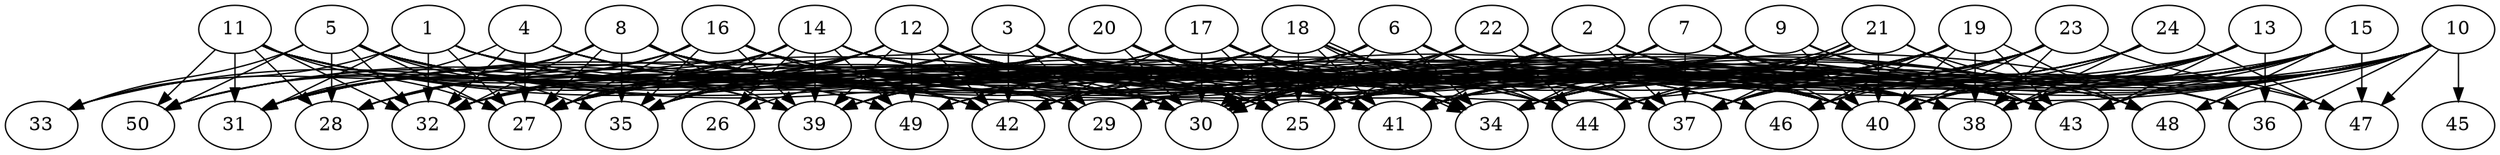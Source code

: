 // DAG automatically generated by daggen at Thu Oct  3 14:07:57 2019
// ./daggen --dot -n 50 --ccr 0.4 --fat 0.9 --regular 0.7 --density 0.9 --mindata 5242880 --maxdata 52428800 
digraph G {
  1 [size="60011520", alpha="0.15", expect_size="24004608"] 
  1 -> 27 [size ="24004608"]
  1 -> 29 [size ="24004608"]
  1 -> 30 [size ="24004608"]
  1 -> 31 [size ="24004608"]
  1 -> 32 [size ="24004608"]
  1 -> 33 [size ="24004608"]
  1 -> 34 [size ="24004608"]
  1 -> 38 [size ="24004608"]
  1 -> 41 [size ="24004608"]
  1 -> 49 [size ="24004608"]
  2 [size="94837760", alpha="0.08", expect_size="37935104"] 
  2 -> 25 [size ="37935104"]
  2 -> 27 [size ="37935104"]
  2 -> 29 [size ="37935104"]
  2 -> 30 [size ="37935104"]
  2 -> 36 [size ="37935104"]
  2 -> 37 [size ="37935104"]
  2 -> 39 [size ="37935104"]
  2 -> 40 [size ="37935104"]
  2 -> 41 [size ="37935104"]
  2 -> 43 [size ="37935104"]
  3 [size="33799680", alpha="0.16", expect_size="13519872"] 
  3 -> 25 [size ="13519872"]
  3 -> 29 [size ="13519872"]
  3 -> 30 [size ="13519872"]
  3 -> 34 [size ="13519872"]
  3 -> 35 [size ="13519872"]
  3 -> 37 [size ="13519872"]
  3 -> 40 [size ="13519872"]
  3 -> 41 [size ="13519872"]
  3 -> 42 [size ="13519872"]
  3 -> 48 [size ="13519872"]
  3 -> 50 [size ="13519872"]
  4 [size="103249920", alpha="0.09", expect_size="41299968"] 
  4 -> 25 [size ="41299968"]
  4 -> 27 [size ="41299968"]
  4 -> 29 [size ="41299968"]
  4 -> 30 [size ="41299968"]
  4 -> 31 [size ="41299968"]
  4 -> 32 [size ="41299968"]
  4 -> 37 [size ="41299968"]
  4 -> 41 [size ="41299968"]
  5 [size="30033920", alpha="0.14", expect_size="12013568"] 
  5 -> 25 [size ="12013568"]
  5 -> 27 [size ="12013568"]
  5 -> 28 [size ="12013568"]
  5 -> 29 [size ="12013568"]
  5 -> 30 [size ="12013568"]
  5 -> 32 [size ="12013568"]
  5 -> 33 [size ="12013568"]
  5 -> 35 [size ="12013568"]
  5 -> 37 [size ="12013568"]
  5 -> 39 [size ="12013568"]
  5 -> 41 [size ="12013568"]
  5 -> 42 [size ="12013568"]
  5 -> 44 [size ="12013568"]
  5 -> 50 [size ="12013568"]
  6 [size="50457600", alpha="0.12", expect_size="20183040"] 
  6 -> 25 [size ="20183040"]
  6 -> 30 [size ="20183040"]
  6 -> 31 [size ="20183040"]
  6 -> 34 [size ="20183040"]
  6 -> 39 [size ="20183040"]
  6 -> 40 [size ="20183040"]
  6 -> 43 [size ="20183040"]
  6 -> 44 [size ="20183040"]
  7 [size="58718720", alpha="0.05", expect_size="23487488"] 
  7 -> 25 [size ="23487488"]
  7 -> 29 [size ="23487488"]
  7 -> 34 [size ="23487488"]
  7 -> 36 [size ="23487488"]
  7 -> 37 [size ="23487488"]
  7 -> 39 [size ="23487488"]
  7 -> 40 [size ="23487488"]
  7 -> 42 [size ="23487488"]
  7 -> 43 [size ="23487488"]
  7 -> 49 [size ="23487488"]
  8 [size="40944640", alpha="0.12", expect_size="16377856"] 
  8 -> 25 [size ="16377856"]
  8 -> 27 [size ="16377856"]
  8 -> 31 [size ="16377856"]
  8 -> 32 [size ="16377856"]
  8 -> 33 [size ="16377856"]
  8 -> 34 [size ="16377856"]
  8 -> 35 [size ="16377856"]
  8 -> 39 [size ="16377856"]
  8 -> 40 [size ="16377856"]
  8 -> 41 [size ="16377856"]
  8 -> 42 [size ="16377856"]
  8 -> 43 [size ="16377856"]
  8 -> 46 [size ="16377856"]
  9 [size="15705600", alpha="0.15", expect_size="6282240"] 
  9 -> 25 [size ="6282240"]
  9 -> 29 [size ="6282240"]
  9 -> 32 [size ="6282240"]
  9 -> 34 [size ="6282240"]
  9 -> 39 [size ="6282240"]
  9 -> 40 [size ="6282240"]
  9 -> 41 [size ="6282240"]
  9 -> 43 [size ="6282240"]
  9 -> 47 [size ="6282240"]
  10 [size="29839360", alpha="0.16", expect_size="11935744"] 
  10 -> 25 [size ="11935744"]
  10 -> 30 [size ="11935744"]
  10 -> 32 [size ="11935744"]
  10 -> 34 [size ="11935744"]
  10 -> 36 [size ="11935744"]
  10 -> 38 [size ="11935744"]
  10 -> 40 [size ="11935744"]
  10 -> 41 [size ="11935744"]
  10 -> 42 [size ="11935744"]
  10 -> 43 [size ="11935744"]
  10 -> 44 [size ="11935744"]
  10 -> 45 [size ="11935744"]
  10 -> 46 [size ="11935744"]
  10 -> 47 [size ="11935744"]
  10 -> 48 [size ="11935744"]
  11 [size="81927680", alpha="0.00", expect_size="32771072"] 
  11 -> 25 [size ="32771072"]
  11 -> 27 [size ="32771072"]
  11 -> 28 [size ="32771072"]
  11 -> 30 [size ="32771072"]
  11 -> 31 [size ="32771072"]
  11 -> 32 [size ="32771072"]
  11 -> 34 [size ="32771072"]
  11 -> 39 [size ="32771072"]
  11 -> 42 [size ="32771072"]
  11 -> 49 [size ="32771072"]
  11 -> 50 [size ="32771072"]
  12 [size="50890240", alpha="0.17", expect_size="20356096"] 
  12 -> 25 [size ="20356096"]
  12 -> 27 [size ="20356096"]
  12 -> 28 [size ="20356096"]
  12 -> 29 [size ="20356096"]
  12 -> 30 [size ="20356096"]
  12 -> 33 [size ="20356096"]
  12 -> 34 [size ="20356096"]
  12 -> 35 [size ="20356096"]
  12 -> 38 [size ="20356096"]
  12 -> 39 [size ="20356096"]
  12 -> 40 [size ="20356096"]
  12 -> 41 [size ="20356096"]
  12 -> 42 [size ="20356096"]
  12 -> 44 [size ="20356096"]
  12 -> 46 [size ="20356096"]
  12 -> 48 [size ="20356096"]
  12 -> 49 [size ="20356096"]
  13 [size="99624960", alpha="0.18", expect_size="39849984"] 
  13 -> 27 [size ="39849984"]
  13 -> 34 [size ="39849984"]
  13 -> 36 [size ="39849984"]
  13 -> 37 [size ="39849984"]
  13 -> 38 [size ="39849984"]
  13 -> 40 [size ="39849984"]
  13 -> 41 [size ="39849984"]
  13 -> 42 [size ="39849984"]
  13 -> 43 [size ="39849984"]
  14 [size="77767680", alpha="0.07", expect_size="31107072"] 
  14 -> 25 [size ="31107072"]
  14 -> 26 [size ="31107072"]
  14 -> 27 [size ="31107072"]
  14 -> 32 [size ="31107072"]
  14 -> 34 [size ="31107072"]
  14 -> 35 [size ="31107072"]
  14 -> 36 [size ="31107072"]
  14 -> 38 [size ="31107072"]
  14 -> 39 [size ="31107072"]
  14 -> 40 [size ="31107072"]
  14 -> 41 [size ="31107072"]
  14 -> 48 [size ="31107072"]
  14 -> 49 [size ="31107072"]
  14 -> 50 [size ="31107072"]
  15 [size="129338880", alpha="0.14", expect_size="51735552"] 
  15 -> 25 [size ="51735552"]
  15 -> 27 [size ="51735552"]
  15 -> 34 [size ="51735552"]
  15 -> 37 [size ="51735552"]
  15 -> 38 [size ="51735552"]
  15 -> 40 [size ="51735552"]
  15 -> 41 [size ="51735552"]
  15 -> 43 [size ="51735552"]
  15 -> 44 [size ="51735552"]
  15 -> 47 [size ="51735552"]
  15 -> 48 [size ="51735552"]
  16 [size="93962240", alpha="0.04", expect_size="37584896"] 
  16 -> 25 [size ="37584896"]
  16 -> 27 [size ="37584896"]
  16 -> 28 [size ="37584896"]
  16 -> 31 [size ="37584896"]
  16 -> 34 [size ="37584896"]
  16 -> 35 [size ="37584896"]
  16 -> 38 [size ="37584896"]
  16 -> 39 [size ="37584896"]
  16 -> 40 [size ="37584896"]
  16 -> 41 [size ="37584896"]
  16 -> 42 [size ="37584896"]
  16 -> 43 [size ="37584896"]
  16 -> 44 [size ="37584896"]
  16 -> 50 [size ="37584896"]
  17 [size="49528320", alpha="0.02", expect_size="19811328"] 
  17 -> 25 [size ="19811328"]
  17 -> 28 [size ="19811328"]
  17 -> 30 [size ="19811328"]
  17 -> 31 [size ="19811328"]
  17 -> 34 [size ="19811328"]
  17 -> 35 [size ="19811328"]
  17 -> 37 [size ="19811328"]
  17 -> 38 [size ="19811328"]
  17 -> 40 [size ="19811328"]
  17 -> 41 [size ="19811328"]
  17 -> 42 [size ="19811328"]
  17 -> 43 [size ="19811328"]
  18 [size="77171200", alpha="0.07", expect_size="30868480"] 
  18 -> 25 [size ="30868480"]
  18 -> 30 [size ="30868480"]
  18 -> 31 [size ="30868480"]
  18 -> 34 [size ="30868480"]
  18 -> 34 [size ="30868480"]
  18 -> 35 [size ="30868480"]
  18 -> 37 [size ="30868480"]
  18 -> 38 [size ="30868480"]
  18 -> 40 [size ="30868480"]
  18 -> 41 [size ="30868480"]
  18 -> 42 [size ="30868480"]
  18 -> 44 [size ="30868480"]
  19 [size="27253760", alpha="0.08", expect_size="10901504"] 
  19 -> 25 [size ="10901504"]
  19 -> 27 [size ="10901504"]
  19 -> 30 [size ="10901504"]
  19 -> 34 [size ="10901504"]
  19 -> 37 [size ="10901504"]
  19 -> 38 [size ="10901504"]
  19 -> 40 [size ="10901504"]
  19 -> 41 [size ="10901504"]
  19 -> 43 [size ="10901504"]
  19 -> 46 [size ="10901504"]
  19 -> 48 [size ="10901504"]
  19 -> 49 [size ="10901504"]
  20 [size="113039360", alpha="0.14", expect_size="45215744"] 
  20 -> 25 [size ="45215744"]
  20 -> 26 [size ="45215744"]
  20 -> 30 [size ="45215744"]
  20 -> 32 [size ="45215744"]
  20 -> 34 [size ="45215744"]
  20 -> 37 [size ="45215744"]
  20 -> 39 [size ="45215744"]
  20 -> 40 [size ="45215744"]
  20 -> 41 [size ="45215744"]
  20 -> 43 [size ="45215744"]
  20 -> 46 [size ="45215744"]
  20 -> 50 [size ="45215744"]
  21 [size="91860480", alpha="0.08", expect_size="36744192"] 
  21 -> 25 [size ="36744192"]
  21 -> 30 [size ="36744192"]
  21 -> 30 [size ="36744192"]
  21 -> 37 [size ="36744192"]
  21 -> 39 [size ="36744192"]
  21 -> 40 [size ="36744192"]
  21 -> 41 [size ="36744192"]
  21 -> 43 [size ="36744192"]
  21 -> 44 [size ="36744192"]
  21 -> 48 [size ="36744192"]
  21 -> 49 [size ="36744192"]
  22 [size="94223360", alpha="0.17", expect_size="37689344"] 
  22 -> 25 [size ="37689344"]
  22 -> 28 [size ="37689344"]
  22 -> 30 [size ="37689344"]
  22 -> 32 [size ="37689344"]
  22 -> 37 [size ="37689344"]
  22 -> 38 [size ="37689344"]
  22 -> 40 [size ="37689344"]
  22 -> 44 [size ="37689344"]
  23 [size="76971520", alpha="0.08", expect_size="30788608"] 
  23 -> 25 [size ="30788608"]
  23 -> 29 [size ="30788608"]
  23 -> 30 [size ="30788608"]
  23 -> 34 [size ="30788608"]
  23 -> 37 [size ="30788608"]
  23 -> 38 [size ="30788608"]
  23 -> 40 [size ="30788608"]
  23 -> 41 [size ="30788608"]
  23 -> 46 [size ="30788608"]
  23 -> 47 [size ="30788608"]
  24 [size="64225280", alpha="0.15", expect_size="25690112"] 
  24 -> 25 [size ="25690112"]
  24 -> 29 [size ="25690112"]
  24 -> 34 [size ="25690112"]
  24 -> 38 [size ="25690112"]
  24 -> 40 [size ="25690112"]
  24 -> 41 [size ="25690112"]
  24 -> 47 [size ="25690112"]
  25 [size="105116160", alpha="0.05", expect_size="42046464"] 
  26 [size="71700480", alpha="0.01", expect_size="28680192"] 
  27 [size="98007040", alpha="0.05", expect_size="39202816"] 
  28 [size="109166080", alpha="0.13", expect_size="43666432"] 
  29 [size="34365440", alpha="0.02", expect_size="13746176"] 
  30 [size="81438720", alpha="0.14", expect_size="32575488"] 
  31 [size="47518720", alpha="0.17", expect_size="19007488"] 
  32 [size="97474560", alpha="0.07", expect_size="38989824"] 
  33 [size="77109760", alpha="0.12", expect_size="30843904"] 
  34 [size="125079040", alpha="0.07", expect_size="50031616"] 
  35 [size="95603200", alpha="0.03", expect_size="38241280"] 
  36 [size="123571200", alpha="0.11", expect_size="49428480"] 
  37 [size="128371200", alpha="0.07", expect_size="51348480"] 
  38 [size="37649920", alpha="0.13", expect_size="15059968"] 
  39 [size="115174400", alpha="0.01", expect_size="46069760"] 
  40 [size="127616000", alpha="0.06", expect_size="51046400"] 
  41 [size="91709440", alpha="0.05", expect_size="36683776"] 
  42 [size="76275200", alpha="0.17", expect_size="30510080"] 
  43 [size="119096320", alpha="0.00", expect_size="47638528"] 
  44 [size="70760960", alpha="0.12", expect_size="28304384"] 
  45 [size="113899520", alpha="0.20", expect_size="45559808"] 
  46 [size="128811520", alpha="0.17", expect_size="51524608"] 
  47 [size="78387200", alpha="0.09", expect_size="31354880"] 
  48 [size="117017600", alpha="0.17", expect_size="46807040"] 
  49 [size="72834560", alpha="0.09", expect_size="29133824"] 
  50 [size="77959680", alpha="0.12", expect_size="31183872"] 
}
